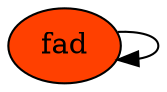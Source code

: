digraph B{
nodo2056984448 -> nodo2056984448
{rank = same; nodo2056984448 nodo2056984448}
nodo2056984448[label="fad",style=filled, fillcolor="#FF4000"]
}
